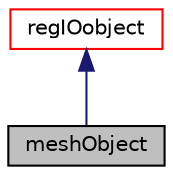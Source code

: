 digraph "meshObject"
{
  bgcolor="transparent";
  edge [fontname="Helvetica",fontsize="10",labelfontname="Helvetica",labelfontsize="10"];
  node [fontname="Helvetica",fontsize="10",shape=record];
  Node89 [label="meshObject",height=0.2,width=0.4,color="black", fillcolor="grey75", style="filled", fontcolor="black"];
  Node90 -> Node89 [dir="back",color="midnightblue",fontsize="10",style="solid",fontname="Helvetica"];
  Node90 [label="regIOobject",height=0.2,width=0.4,color="red",URL="$a27441.html",tooltip="regIOobject is an abstract class derived from IOobject to handle automatic object registration with t..."];
}
